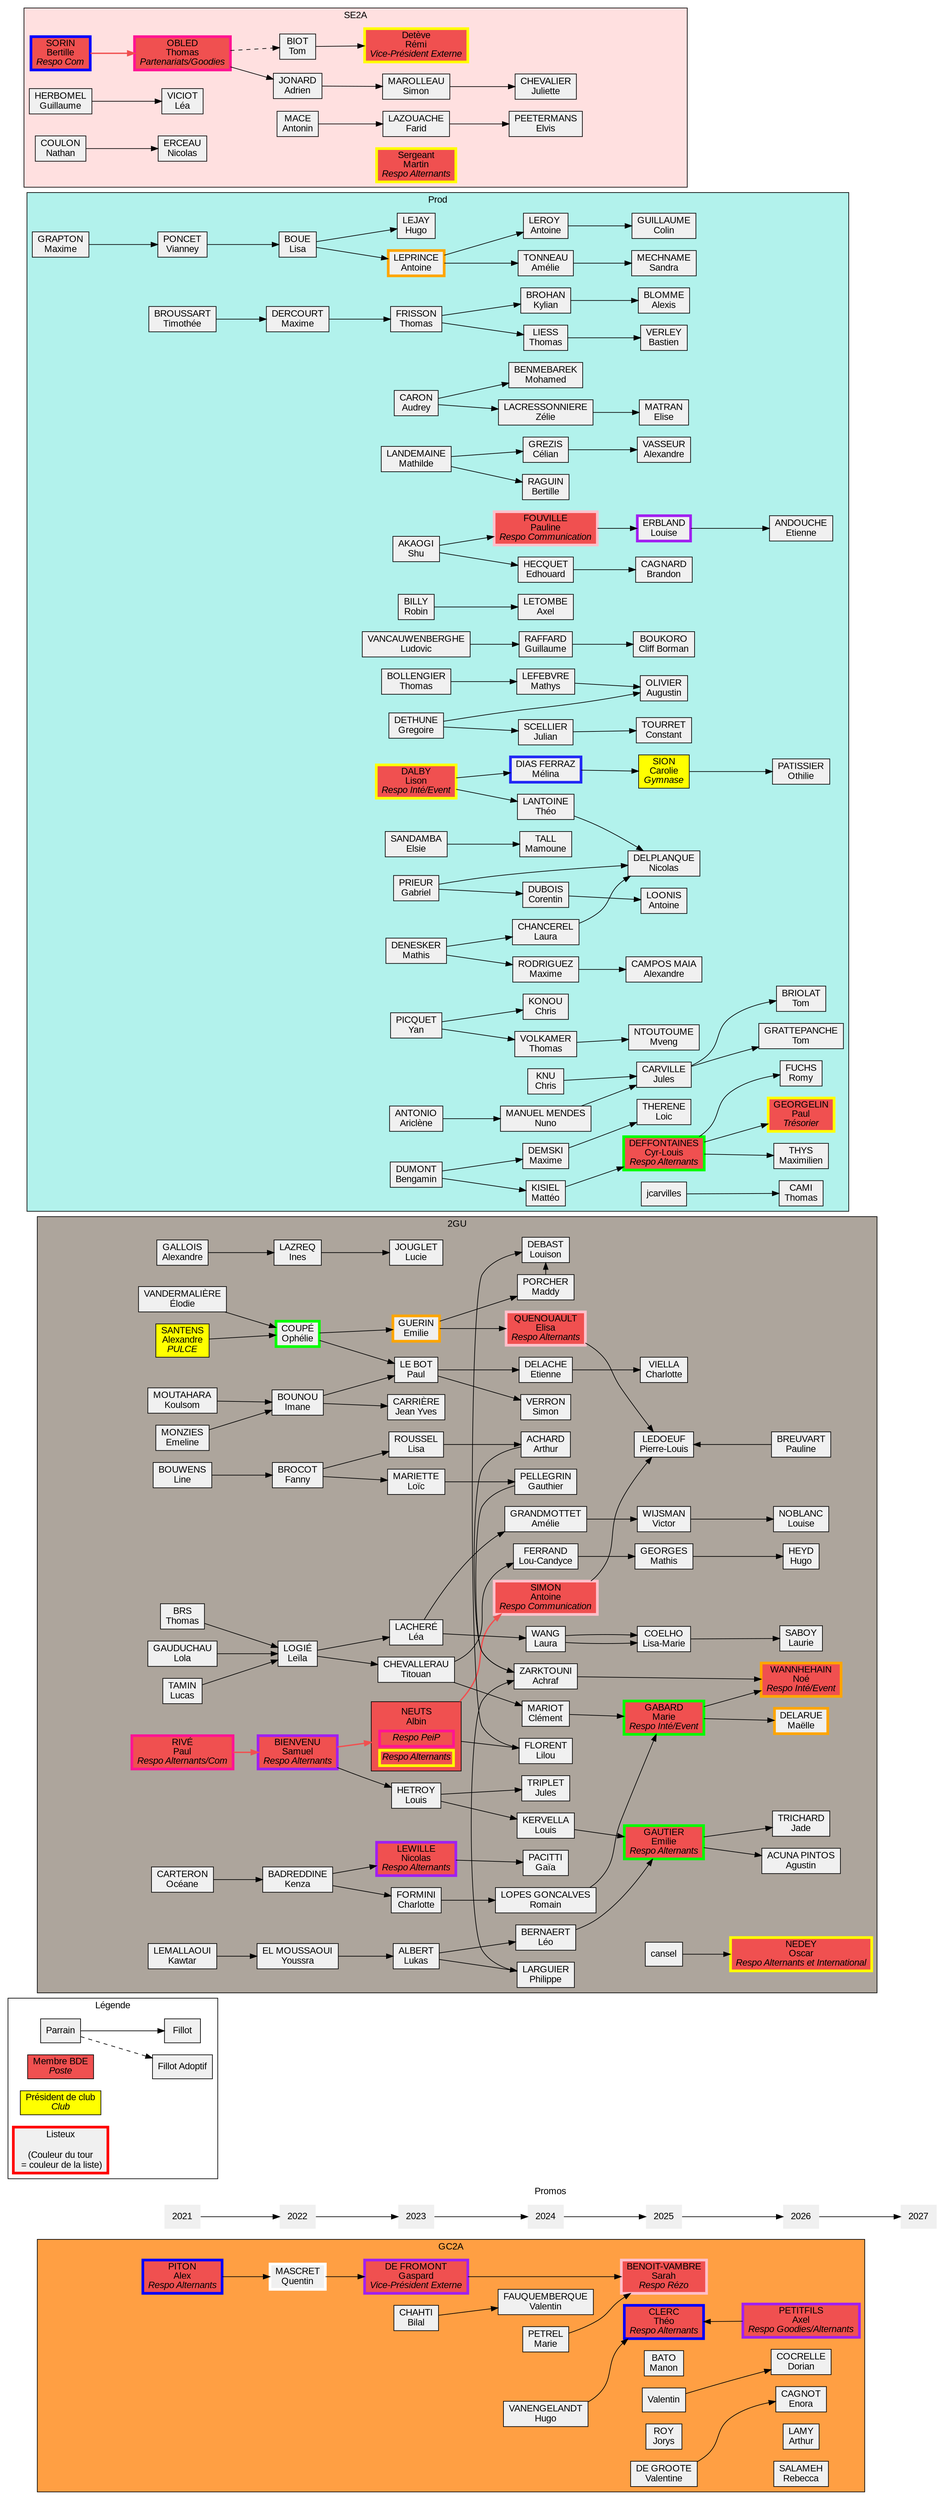 digraph alternants {
	graph [
		charset = "UTF-8";
		style = filled;
		fontname = "Arial";
	];

	node [
		shape = box;
		style = filled;
		fillcolor = "#f0f0f0";
		fontname = "Arial";
	];

	rankdir = LR;


	subgraph cluster_promos {
		label = "Promos";
		penwidth = 0;
		color = none;
		node [shape = none];
		"2021" -> "2022" -> "2023" -> "2024"-> "2025" -> "2026" -> "2027";
	}

	subgraph cluster_legende {
		label = "Légende";
		fillcolor = none;
		leg_parrain	[label = "Parrain"];
		leg_fillot	[label = "Fillot"];
		leg_fillotadop	[label = "Fillot Adoptif"];
		leg_BDE		[label = <Membre BDE<BR/><I>Poste</I>> fillcolor="#f05050"];
		leg_prez	[label = <Président de club<BR/><I>Club</I>> fillcolor="yellow"];
		leg_listeux	[label = "Listeux\n\n(Couleur du tour\n = couleur de la liste)" penwidth=4 color="red"];
		leg_parrain -> leg_fillot;
		leg_parrain -> leg_fillotadop [style = "dashed"];
	}

	subgraph cluster_2GU {
		label = "2GU";
		fillcolor = "#ada59c";
		{ rank="same";
			tes 			[color = "#ada59c" fillcolor = "#ada59c" fontcolor = "#ada59c"];
		}
		{ rank="same";
			alexandregall	[label = "GALLOIS\nAlexandre"];
			alexandresant	[label = <SANTENS<BR/>Alexandre<BR/><I>PULCE</I>> fillcolor="yellow"];
			elodievan	[label = "VANDERMALIÈRE\nÉlodie"];
			emelinemonz	[label = "MONZIES\nEmeline"];
			kawtarlem	[label = "LEMALLAOUI\nKawtar"];
			koulsommouta	[label = "MOUTAHARA\nKoulsom"];
			linebouw	[label = "BOUWENS\nLine"];
			lolagaudu	[label = "GAUDUCHAU\nLola"];
			lucastam	[label = "TAMIN\nLucas"];
			oceanecarte	[label = "CARTERON\nOcéane"];
			paulrive	[label = <RIVÉ<BR/>Paul<BR/><I>Respo Alternants/Com</I>> fillcolor="#f05050" penwidth=4 color="deeppink"];
			thomasbrs	[label = "BRS\nThomas"];
		}
			tes-> thomasbrs [penwidth=2 color = "invis"];
		{ rank="same";
			fannybroc	[label = "BROCOT\nFanny"];
			imanebounou	[label = "BOUNOU\nImane"];
			ineslazre	[label = "LAZREQ\nInes"];
			kenzabad	[label = "BADREDDINE\nKenza"];
			leilalogi	[label = "LOGIÉ\nLeïla"];
			opheliecoup	[label = "COUPÉ\nOphélie" penwidth=4 color="green"];
			samuelbienv	[label = <BIENVENU<BR/>Samuel<BR/><I>Respo Alternants</I>> fillcolor="#f05050" penwidth=4 color="purple"]; 
			youssraelmou	[label = "EL MOUSSAOUI\nYoussra"];
		}
		alexandregall -> ineslazre;
		alexandresant -> opheliecoup;
		elodievan -> opheliecoup;
		emelinemonz -> imanebounou;
		kawtarlem -> youssraelmou;
		koulsommouta -> imanebounou;
		linebouw -> fannybroc;
		lolagaudu -> leilalogi;
		lucastam -> leilalogi;
		oceanecarte -> kenzabad;
		paulrive -> samuelbienv [penwidth=2 color = "#f05050"];
		thomasbrs -> leilalogi;

		{ rank="same";
			albinneu	[label = <<table border="0">
							<tr><td border="0">NEUTS<BR/>Albin</td></tr>
							<tr><td border="4" color="deeppink"><I>Respo PeiP</I></td></tr>
							<tr><td border="4" color="yellow"><I>Respo Alternants</I></td></tr>
						</table>> fillcolor="#f05050"];
			charlottefor	[label = "FORMINI\nCharlotte"];
			emilieguer	[label = "GUERIN\nEmilie" penwidth=4 color="orange"];
			jeanyvescarr	[label = "CARRIÈRE\nJean Yves"];
			lealachere	[label = "LACHERÉ\nLéa"];
			lisarouss	[label = "ROUSSEL\nLisa"];
			loicmariet	[label = "MARIETTE\nLoïc"];
			louishetr	[label = "HETROY\nLouis"];
			luciejougl	[label = "JOUGLET\nLucie"];
			lukasalb	[label = "ALBERT\nLukas"];
			nicolaslew	[label = <LEWILLE<BR/>Nicolas<BR/><I>Respo Alternants</I>> penwidth=4 fillcolor="#f05050" color="purple"];
			paullebo	[label = "LE BOT\nPaul"];
			titouancheva	[label = "CHEVALLERAU\nTitouan"];
		}
		fannybroc -> lisarouss;
		fannybroc -> loicmariet;
		imanebounou -> jeanyvescarr;
		imanebounou -> paullebo;
		ineslazre -> luciejougl;
		kenzabad -> charlottefor;
		kenzabad -> nicolaslew;
		leilalogi -> lealachere;
		leilalogi -> titouancheva;
		opheliecoup -> emilieguer;
		opheliecoup -> paullebo;
		samuelbienv -> albinneu [penwidth=2 color = "#f05050"];
		samuelbienv -> louishetr;
		youssraelmou -> lukasalb;
		{ rank = "same";
			antoinesim [label = <SIMON<BR/>Antoine<BR/><I>Respo Communication</I>> fillcolor="#f05050" penwidth=4 color="pink"];
			lilouflo   [label = "FLORENT\nLilou"];
			louiskerv  [label = "KERVELLA\nLouis"];
			julestrip  [label = "TRIPLET\nJules"];
			gaiapaci   [label = "PACITTI\nGaïa"];
			romainlop  [label = "LOPES GONCALVES\nRomain"];
			maddyporc  [label = "PORCHER\nMaddy"];
			elisaquen  [label = <QUENOUAULT<BR/>Elisa<BR/><I>Respo Alternants</I>> fillcolor="#f05050" penwidth=4 color="pink"];
			etiennedel [label = "DELACHE\nEtienne"];
			simonverr  [label = "VERRON\nSimon"];
			arthurach  [label = "ACHARD\nArthur"];
			gauthierpl [label = "PELLEGRIN\nGauthier"];
			ameliegra  [label = "GRANDMOTTET\nAmélie"];
			laurawan   [label = "WANG\nLaura"];
			clementmar [label = "MARIOT\nClément"];
			loucandyce [label = "FERRAND\nLou-Candyce"];
			phillippela [label = "LARGUIER\nPhilippe"];
			leobernae    [label = "BERNAERT\nLéo"];
			ldebast  [label = "DEBAST\nLouison"];
			azarktouni [label = "ZARKTOUNI\nAchraf"];

		}
        albinneu -> antoinesim [penwidth=2 color = "#f05050"];
        albinneu -> lilouflo;
        louishetr -> louiskerv;
        louishetr -> julestrip;
        nicolaslew -> gaiapaci;
        charlottefor -> romainlop;
        emilieguer -> maddyporc;
        emilieguer -> elisaquen;
        paullebo -> etiennedel;
        paullebo -> simonverr;
        lisarouss -> arthurach;
        loicmariet -> gauthierpl;
        lealachere -> ameliegra;
        lealachere -> laurawan;
        titouancheva -> clementmar;
        titouancheva -> loucandyce;
        lukasalb -> phillippela;
        lukasalb -> leobernae;
		{ rank = "same";
			pledoeuf  	[label = "LEDOEUF\nPierre-Louis"];
			egautier 	[label = <GAUTIER<BR/>Emilie<BR/><I>Respo Alternants</I>> fillcolor="#f05050" penwidth=4 color="green"];
			cviella  	[label = "VIELLA\nCharlotte"];
			mgeorges 	[label = "GEORGES\nMathis"];
			vwijsman	[label = "WIJSMAN\nVictor"];
			lcoelho    	[label = "COELHO\nLisa-Marie"];
			mgabard 	[label = <GABARD<BR/>Marie<BR/><I>Respo Inté/Event</I>> fillcolor="#f05050" penwidth=4 color="green"];
		}	
		antoinesim->pledoeuf;
		lilouflo->ldebast;
		louiskerv->egautier;
		romainlop->mgabard;
		maddyporc->ldebast;
		elisaquen->pledoeuf;
		etiennedel->cviella;
		arthurach->azarktouni;
		ameliegra->vwijsman;
		laurawan->lcoelho;
		clementmar->mgabard;
		loucandyce->mgeorges;
		phillippela->azarktouni;
		gauthierpl->azarktouni;
		leobernae->egautier;
		{ rank = "same";//2027
			aacunapi  	[label = "ACUNA PINTOS\nAgustin"];
			onedey 	[label = <NEDEY<BR/>Oscar<BR/><I>Respo Alternants et International</I>>, fillcolor="#f05050", penwidth=4, color="yellow"];
			mdelarue 	[label = <DELARUE<BR/>Maëlle<BR/>>, penwidth=4, color="orange"];
			jtrichar  	[label = "TRICHARD\nJade"];
			pbreuvar 	[label = "BREUVART\nPauline"];
			lsaboy	[label = "SABOY\nLaurie"];
			lnoblanc    	[label = "NOBLANC\nLouise"];
			hheyd    	[label = "HEYD\nHugo"];
			nwannhen 	[label = <WANNHEHAIN<BR/>Noé<BR/><I>Respo Inté/Event</I>>, fillcolor="#f05050", penwidth=4, color="orange"];
		}
		egautier->aacunapi;
		egautier->jtrichar;
		pbreuvar->pledoeuf;
		cansel->onedey;
		mgabard->mdelarue;
		lcoelho->lsaboy;
		vwijsman->lnoblanc;
		mgabard->nwannhen;
		azarktouni->nwannhen;
		laurawan->lcoelho;
		mgeorges->hheyd;

        { rank = "same";
			invis1 [style=invis];
        }
	}

	subgraph cluster_prod {
		label = "Prod";
		fillcolor = "#B2F2EC";

		{ rank = "same";//2021
			maximegrapt	[label = "GRAPTON\nMaxime"];
		}

		{ rank = "same";//2022
			vianneypon	[label = "PONCET\nVianney"];
			timothebr   [label = "BROUSSART\nTimothée"];
		}
		maximegrapt -> vianneypon;
		//maximegrapt -> elodievan;
		
		{ rank = "same";//2023
			lisaboue	[label = "BOUE\nLisa"];
			maximeder   [label = "DERCOURT\nMaxime"];
		}
		vianneypon -> lisaboue;
		timothebr->maximeder;

		{ rank = "same";//2024
			antoinelepr	[label = "LEPRINCE\nAntoine" penwidth=4 color="orange"];
			hugoleja	[label = "LEJAY\nHugo"];
			thomasfris [label = "FRISSON\nThomas"];
			audreycar   [label = "CARON\nAudrey"];
			ldalby   [label=<DALBY<BR/>Lison<BR/><I>Respo Inté/Event</I>> fillcolor="#f05050" penwidth=4 color="yellow"];
			mlandemaine	[label = "LANDEMAINE\nMathilde"];
			tbollengier [label = "BOLLENGIER\nThomas"];
			rbilly		[label = "BILLY\nRobin"];
			aantonio	[label = "ANTONIO\nAriclène"];
			sakaogi		[label = "AKAOGI\nShu"];
			lvancauwenberghe	[label = "VANCAUWENBERGHE\nLudovic"];
			esandamba 	[label = "SANDAMBA\nElsie"];
			gprieur		[label = "PRIEUR\nGabriel"];
			ypicquet	[label = "PICQUET\nYan"];
			bdumont		[label = "DUMONT\nBengamin"];
			gdethune	[label = "DETHUNE\nGregoire"];
			mdenesker	[label = "DENESKER\nMathis"];
		}
		maximeder ->thomasfris;
		lisaboue -> antoinelepr;
		lisaboue -> hugoleja;

		{ rank = "same";//2025
		    graffard 	[label = "RAFFARD\nGuillaume"];
			ehecquet 	[label = "HECQUET\nEdhouard"];
			mrodriguez 	[label = "RODRIGUEZ\nMaxime"];
			nmanuel  	[label = "MANUEL MENDES\nNuno"];
			cknu 		[label = "KNU\nChris"];
			mkisiel  	[label = "KISIEL\nMattéo"];
			cdubois 	[label = "DUBOIS\nCorentin"];
			atonneau 	[label = "TONNEAU\nAmélie"];
			mdemski 	[label = "DEMSKI\nMaxime"];
			jscellier 	[label = "SCELLIER\nJulian"];
			cgrezis 	[label = "GREZIS\nCélian"];
			tvolkamer 	[label = "VOLKAMER\nThomas"];
			lchancerel 	[label = "CHANCEREL\nLaura"];
			tlantoine 	[label = "LANTOINE\nThéo"];
			mlefebvre 	[label = "LEFEBVRE\nMathys"];
			antoinele 	[label = "LEROY \nAntoine"];
			melinadia 	[label = "DIAS FERRAZ\nMélina"penwidth=4 color="#2128f5"];
			thomasliess [label = "LIESS\nThomas"];
			kylianbroha [label = "BROHAN\nKylian"];
			zelielacres [label = "LACRESSONNIERE\nZélie"];
			paulinefau 	[label = <FOUVILLE<BR/>Pauline<BR/><I>Respo Communication</I>> fillcolor="#f05050" penwidth=4 color="pink"];
			braguin		[label = "RAGUIN\nBertille"];
			mbenmebarek	[label = "BENMEBAREK\nMohamed"];
			aletombe	[label = "LETOMBE\nAxel"];
			mtall		[label = "TALL\nMamoune"];
			ckonou		[label = "KONOU\nChris"];
		}
		mdenesker -> lchancerel;
		mdenesker -> mrodriguez;
		gdethune -> jscellier;
		gdethune -> aolivier;
		bdumont -> mkisiel;
		bdumont -> mdemski;
		ypicquet -> tvolkamer;
		ypicquet -> ckonou;
		gprieur -> cdubois;
		gprieur -> ndelplanque;
		esandamba -> mtall;
		lvancauwenberghe -> graffard;
		sakaogi -> paulinefau;
		sakaogi -> ehecquet;
		mlandemaine -> braguin;
		mlandemaine -> cgrezis;
		audreycar -> zelielacres;
		audreycar -> mbenmebarek;aantonio
        antoinelepr -> antoinele;
		antoinelepr -> atonneau;
        ldalby -> melinadia;
		ldalby -> tlantoine;
        thomasfris -> thomasliess;
		thomasfris -> kylianbroha;
		tbollengier -> mlefebvre;
		rbilly -> aletombe;
		aantonio ->  nmanuel;

        { rank = "same";//2026
			cboukoro 		[label = "BOUKORO\nCliff Borman"];
			bcagnard 		[label = "CAGNARD\nBrandon"];
			acampo 			[label = "CAMPOS MAIA\nAlexandre"];
			jcarville 		[label = "CARVILLE\nJules"];
			cdeffontaines 	[label = <DEFFONTAINES<BR/>Cyr-Louis<BR/><I>Respo Alternants</I>> fillcolor="#f05050" penwidth=4 color="green"];
			lerbland 		[label = "ERBLAND\nLouise" penwidth=4 color="purple"];
			aloonis 		[label = "LOONIS\nAntoine"];
			ematran 		[label = "MATRAN\nElise"];
			smechname 		[label = "MECHNAME\nSandra"];
			csion 			[label =<SION<BR/>Carolie<BR/><I>Gymnase</I>> fillcolor="yellow"];
			ltherene 		[label = "THERENE\nLoic"];
			ctourret 		[label = "TOURRET\nConstant"];
			avasseur 		[label = "VASSEUR\nAlexandre"];
			bverley 		[label = "VERLEY\nBastien"];
			ablomme 		[label = "BLOMME\nAlexis"];
			mntoutoume 		[label = "NTOUTOUME\nMveng"];
			cguillaume 		[label = "GUILLAUME\nColin"];
			ndelplanque 	[label = "DELPLANQUE\nNicolas"];
			aolivier 		[label = "OLIVIER\nAugustin"];
			
        }
        graffard-> cboukoro;
		ehecquet -> bcagnard;
		mrodriguez -> acampo;
		nmanuel -> jcarville;
		cknu -> jcarville;
		mkisiel -> cdeffontaines;
		paulinefau -> lerbland;
		cdubois -> aloonis;
		zelielacres -> ematran;
		atonneau -> smechname;
		melinadia -> csion;
		mdemski -> ltherene;
		jscellier -> ctourret;
		cgrezis -> avasseur;
		thomasliess -> bverley;
		tvolkamer -> mntoutoume;
		antoinele -> cguillaume;
		lchancerel -> ndelplanque;
		tlantoine -> ndelplanque;
		mlefebvre -> aolivier;
		kylianbroha -> ablomme; 
        
	{ rank = "same";//2027
		opatissier			[label = "PATISSIER\nOthilie"];
		rfuchs                          [label = "FUCHS\nRomy"];
		eandouche			[label = "ANDOUCHE\nEtienne"];
		tcami				[label = "CAMI\nThomas"];
		mthys				[label = "THYS\nMaximilien"];
		pgeorgelin			[label = <GEORGELIN<BR/>Paul<BR/><I>Trésorier</I>> fillcolor="#f05050" penwidth=4 color="yellow"];
		btom				[label = "BRIOLAT\nTom"];
		gtom				[label = "GRATTEPANCHE\nTom"];
	}
	csion -> opatissier;
	cdeffontaines -> rfuchs;
	lerbland -> eandouche;
	jcarvilles -> tcami;
	cdeffontaines -> mthys;
	cdeffontaines -> pgeorgelin;
	jcarville -> btom;
	jcarville -> gtom;


	}
	subgraph cluster_GC2A {
		label = "GC2A";
		fillcolor = "#ff9f43";
		{ rank = "same";
			tesss [color = "invis" fillcolor = "invis" fontcolor = "invis"];
		}

		{ rank = "same";
			alexpiton	[label = <PITON<BR/>Alex<BR/><I>Respo Alternants</I>> fillcolor="#f05050" penwidth=4 color="blue"];
		}
		tesss -> alexpiton [penwidth=4 color="invis"];
		{ rank = "same";
            quentinmas [label = "MASCRET\nQuentin" penwidth=4 color="white"];
			
		}
		alexpiton->quentinmas;

		{ rank = "same";
			gaspardgui	[label = <DE FROMONT<BR/>Gaspard<BR/><I>Vice-Président Externe</I>> fillcolor="#f05050" penwidth=4 color="purple"];
			bchahti		[label = "CHAHTI\nBilal"];
			
		}
        quentinmas->gaspardgui;
		{ rank = "same";
			mariepetrel		[label = "PETREL\nMarie"];
			testtt 			[label = "DE FROMONT\nGaspard",style = "invis"];
			vfauquemerque	[label = "FAUQUEMBERQUE\nValentin"];
			hvanengelandt	[label = "VANENGELANDT\nHugo"];
		}
        //gaspardgui -> testtt [style = "invis"];
			bchahti ->vfauquemerque;
		
		{ rank = "same";
			sarahbenoit	[label = <BENOIT-VAMBRE<BR/>Sarah<BR/><I>Respo Rézo</I>> fillcolor="#f05050" penwidth=4 color="pink"];
			manonbato 	[label = "BATO\nManon"];
			valentin	[label = "Valentin"];
			kroy		[label = "ROY\nJorys"];
			vdegroote	[label = "DE GROOTE\nValentine"];
			tclerc		[label = <CLERC<BR/>Théo<BR/><I>Respo Alternants</I>> fillcolor="#f05050" penwidth=4 color="blue"];

		}
		mariepetrel-> sarahbenoit;
		gaspardgui -> sarahbenoit;
		hvanengelandt -> tclerc;

		{ rank = "same";
			apetitfils  [label = <PETITFILS<BR/>Axel<BR/><I>Respo Goodies/Alternants</I>> fillcolor="#f05050" penwidth=4 color="purple"];
			alamy		[label = "LAMY\nArthur"];
			rsalameh	[label = "SALAMEH\nRebecca"];
			dcocrelle	[label = "COCRELLE\nDorian"];
			ecagnot		[label = "CAGNOT\nEnora"];
        }
		apetitfils -> tclerc
        valentin -> dcocrelle;
		vdegroote -> ecagnot;

        }

	subgraph cluster_SE2A {
		label = "SE2A";
		fillcolor = "#FFE0E0";

		{ rank = "same";
			bertillesor	[label = <SORIN<BR/>Bertille<BR/><I>Respo Com</I>> fillcolor="#f05050" penwidth=4 color = "blue"];
			guillaumeherb	[label = "HERBOMEL\nGuillaume"];
			nathancoulon	[label = "COULON\nNathan"];
		}

		{ rank = "same";
			leavicio	[label = "VICIOT\nLéa"];
			nicolaserc	[label = "ERCEAU\nNicolas"];
			thomasobl	[label = <OBLED<BR/>Thomas<BR/><I>Partenariats/Goodies</I>> fillcolor="#f05050" penwidth=4 color="deeppink"];
		}
		bertillesor -> thomasobl [penwidth=2 color = "#f05050"];
		guillaumeherb -> leavicio;
		nathancoulon -> nicolaserc;

		{ rank = "same";
			tombiot		[label="BIOT\nTom"];
			adjonard		[label="JONARD\nAdrien"];
			antoninm     [label = "MACE\nAntonin"];
		}
		thomasobl -> tombiot [style=dashed];
		thomasobl -> adjonard;

		{ rank = "same";
			remideteve	[label=<Detève<BR/>Rémi<BR/><I>Vice-Président Externe</I>> fillcolor="#f05050" penwidth=4 color="yellow"];
			martinserg	[label=<Sergeant<BR/>Martin<BR/><I>Respo Alternants</I>> fillcolor="#f05050" penwidth=4 color="yellow"];
			smarolleau	[label = "MAROLLEAU\nSimon"];
			faridlazou  [label ="LAZOUACHE\nFarid"];
		}
		tombiot -> remideteve;
		adjonard-> smarolleau;
		antoninm -> faridlazou;
		{ rank = "same";
			elvispet [label = "PEETERMANS\nElvis"];
			juliettec [label ="CHEVALIER\nJuliette"];
		}
        faridlazou -> elvispet;
        smarolleau -> juliettec;

        { rank="same";
			tess 			[color = "#FFE0E0" fillcolor = "#FFE0E0" fontcolor = "#FFE0E0"];
		}
		juliettec -> tess  [penwidth=2 color = "invis"];
	}
		


	endnode [style=invis];
	
    //invis1 -> endnode [style = invis];
    //invis2 -> endnode [style = invis];
    //invis3 -> endnode [style = invis];
	dcocrelle -> endnode [style = invis];
	"2026" -> endnode [style=invis];
}
